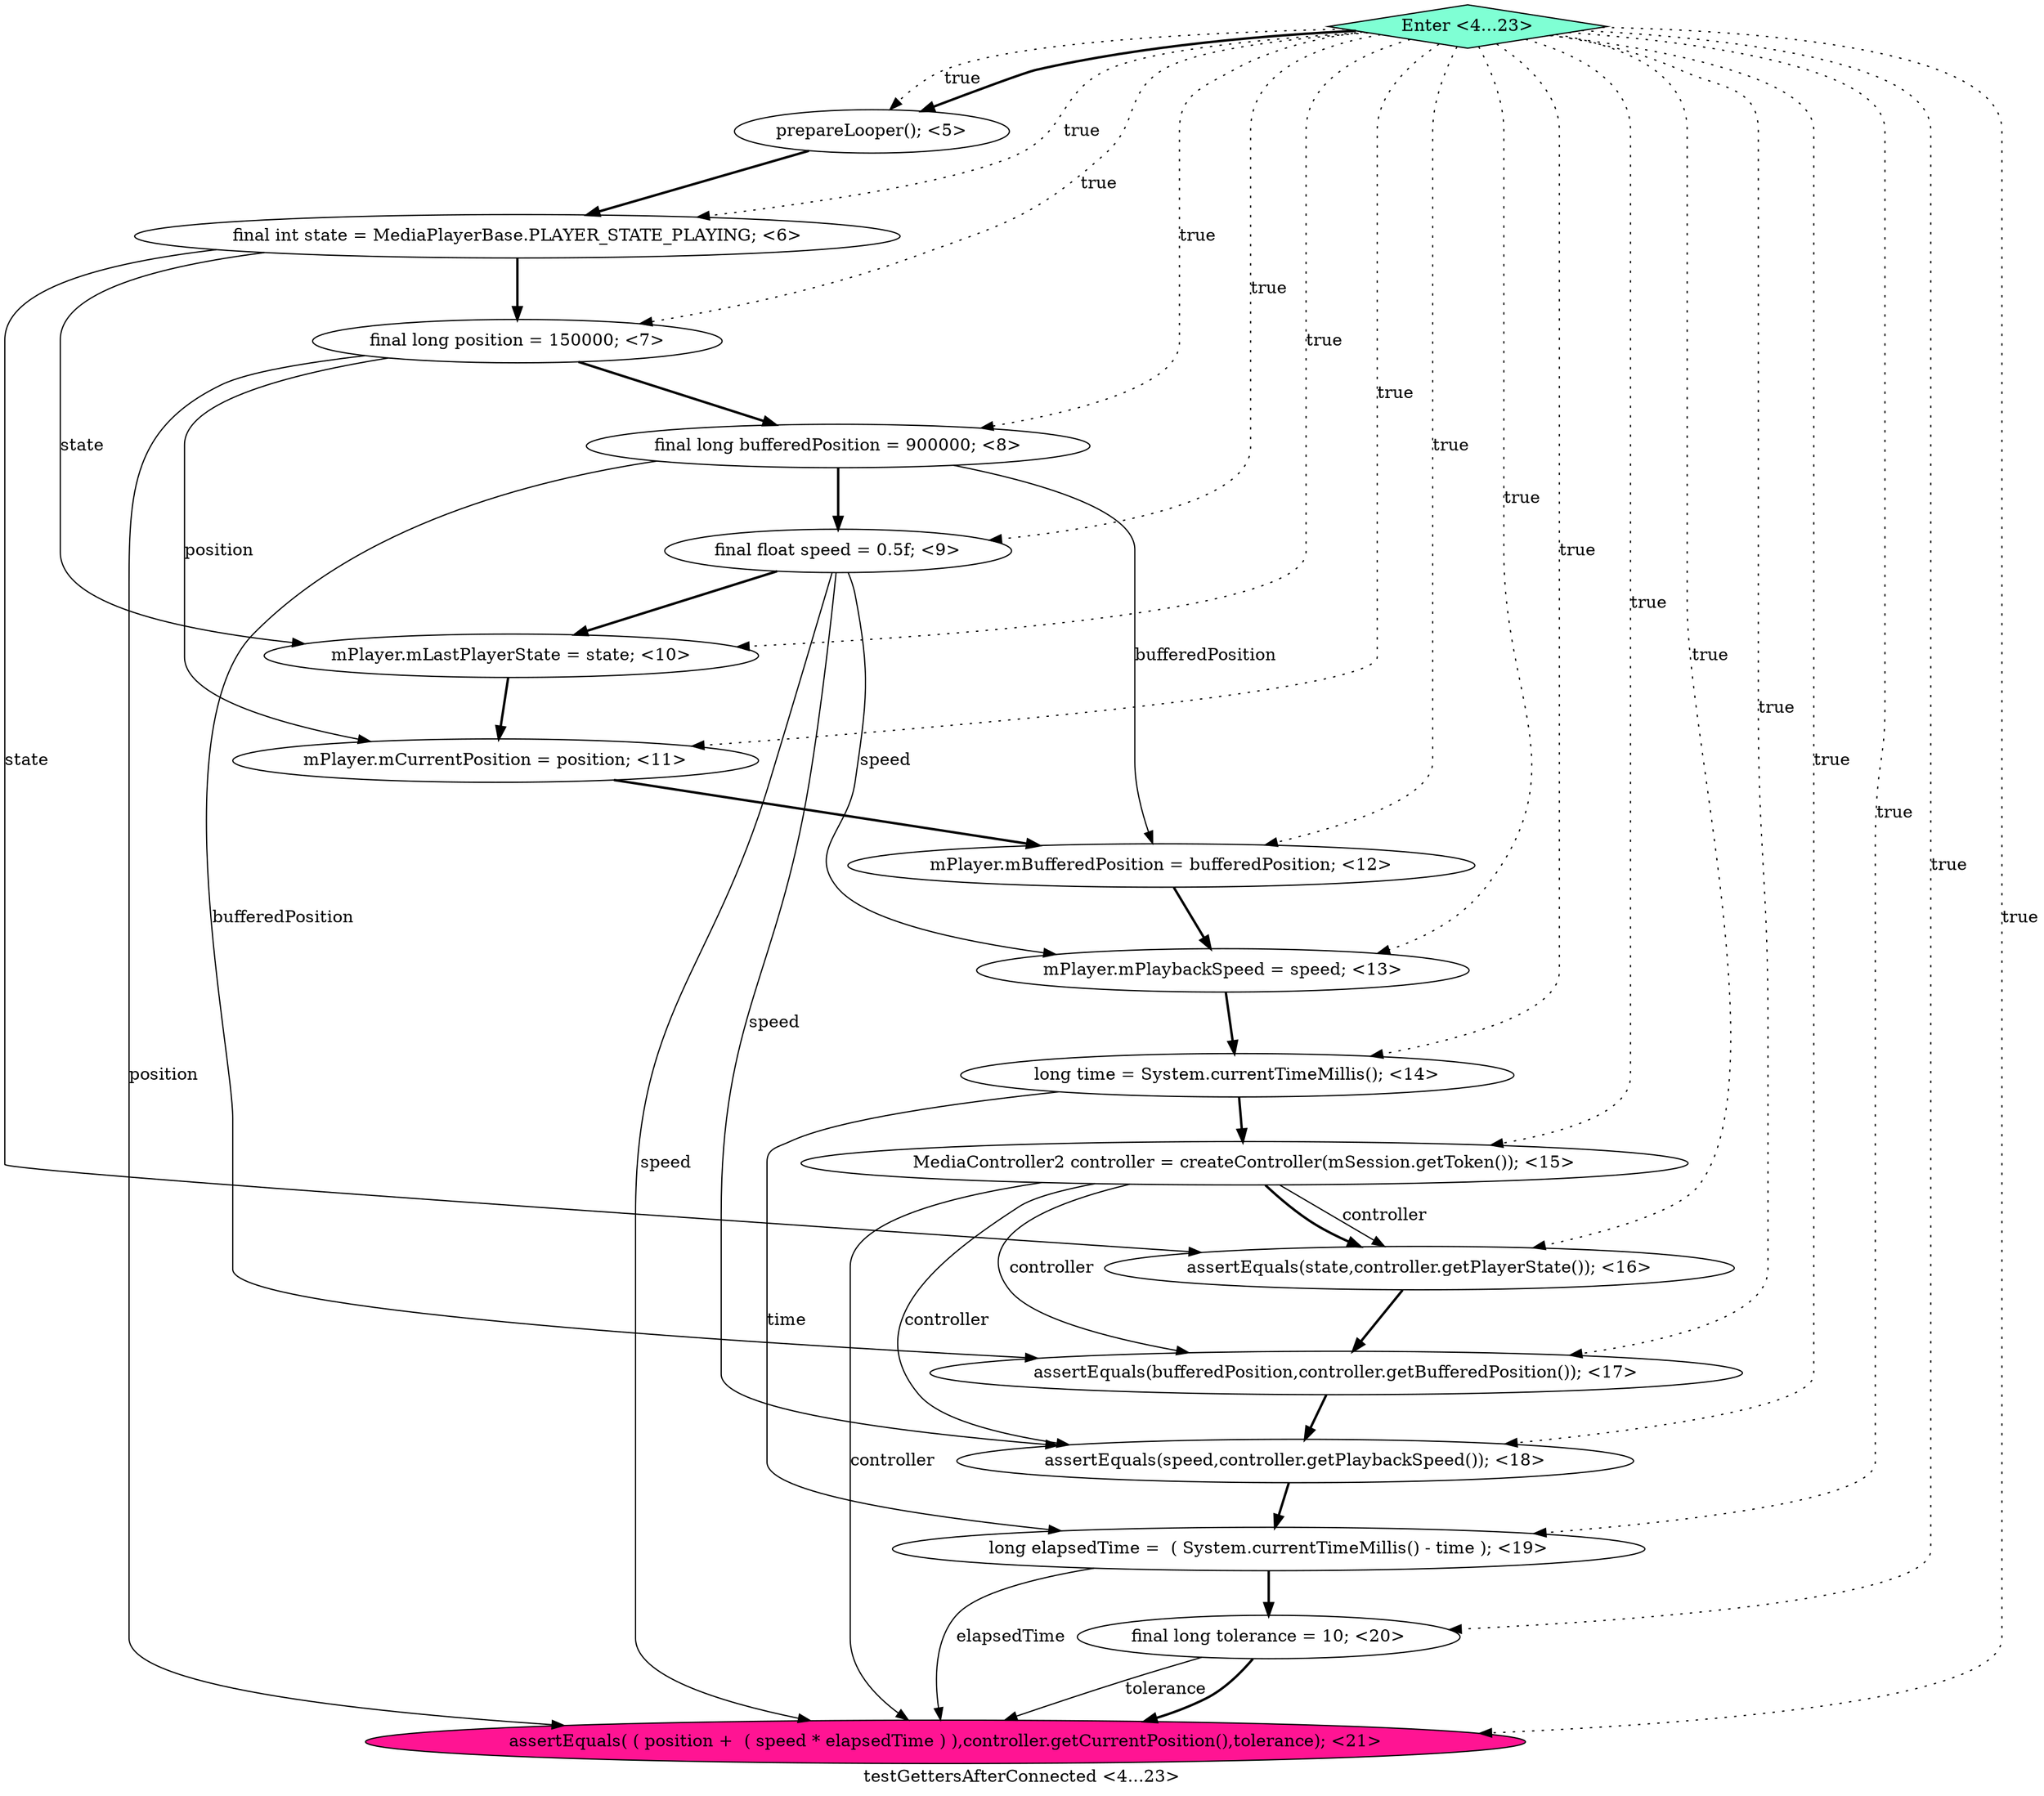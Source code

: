 digraph PDG {
label = "testGettersAfterConnected <4...23>";
0.4 [style = filled, label = "final float speed = 0.5f; <9>", fillcolor = white, shape = ellipse];
0.6 [style = filled, label = "mPlayer.mCurrentPosition = position; <11>", fillcolor = white, shape = ellipse];
0.8 [style = filled, label = "mPlayer.mPlaybackSpeed = speed; <13>", fillcolor = white, shape = ellipse];
0.16 [style = filled, label = "assertEquals( ( position +  ( speed * elapsedTime ) ),controller.getCurrentPosition(),tolerance); <21>", fillcolor = deeppink, shape = ellipse];
0.11 [style = filled, label = "assertEquals(state,controller.getPlayerState()); <16>", fillcolor = white, shape = ellipse];
0.13 [style = filled, label = "assertEquals(speed,controller.getPlaybackSpeed()); <18>", fillcolor = white, shape = ellipse];
0.12 [style = filled, label = "assertEquals(bufferedPosition,controller.getBufferedPosition()); <17>", fillcolor = white, shape = ellipse];
0.1 [style = filled, label = "final int state = MediaPlayerBase.PLAYER_STATE_PLAYING; <6>", fillcolor = white, shape = ellipse];
0.14 [style = filled, label = "long elapsedTime =  ( System.currentTimeMillis() - time ); <19>", fillcolor = white, shape = ellipse];
0.2 [style = filled, label = "final long position = 150000; <7>", fillcolor = white, shape = ellipse];
0.7 [style = filled, label = "mPlayer.mBufferedPosition = bufferedPosition; <12>", fillcolor = white, shape = ellipse];
0.9 [style = filled, label = "long time = System.currentTimeMillis(); <14>", fillcolor = white, shape = ellipse];
0.0 [style = filled, label = "prepareLooper(); <5>", fillcolor = white, shape = ellipse];
0.5 [style = filled, label = "mPlayer.mLastPlayerState = state; <10>", fillcolor = white, shape = ellipse];
0.10 [style = filled, label = "MediaController2 controller = createController(mSession.getToken()); <15>", fillcolor = white, shape = ellipse];
0.15 [style = filled, label = "final long tolerance = 10; <20>", fillcolor = white, shape = ellipse];
0.3 [style = filled, label = "final long bufferedPosition = 900000; <8>", fillcolor = white, shape = ellipse];
0.17 [style = filled, label = "Enter <4...23>", fillcolor = aquamarine, shape = diamond];
0.0 -> 0.1 [style = bold, label=""];
0.1 -> 0.2 [style = bold, label=""];
0.1 -> 0.5 [style = solid, label="state"];
0.1 -> 0.11 [style = solid, label="state"];
0.2 -> 0.3 [style = bold, label=""];
0.2 -> 0.6 [style = solid, label="position"];
0.2 -> 0.16 [style = solid, label="position"];
0.3 -> 0.4 [style = bold, label=""];
0.3 -> 0.7 [style = solid, label="bufferedPosition"];
0.3 -> 0.12 [style = solid, label="bufferedPosition"];
0.4 -> 0.5 [style = bold, label=""];
0.4 -> 0.8 [style = solid, label="speed"];
0.4 -> 0.13 [style = solid, label="speed"];
0.4 -> 0.16 [style = solid, label="speed"];
0.5 -> 0.6 [style = bold, label=""];
0.6 -> 0.7 [style = bold, label=""];
0.7 -> 0.8 [style = bold, label=""];
0.8 -> 0.9 [style = bold, label=""];
0.9 -> 0.10 [style = bold, label=""];
0.9 -> 0.14 [style = solid, label="time"];
0.10 -> 0.11 [style = solid, label="controller"];
0.10 -> 0.11 [style = bold, label=""];
0.10 -> 0.12 [style = solid, label="controller"];
0.10 -> 0.13 [style = solid, label="controller"];
0.10 -> 0.16 [style = solid, label="controller"];
0.11 -> 0.12 [style = bold, label=""];
0.12 -> 0.13 [style = bold, label=""];
0.13 -> 0.14 [style = bold, label=""];
0.14 -> 0.15 [style = bold, label=""];
0.14 -> 0.16 [style = solid, label="elapsedTime"];
0.15 -> 0.16 [style = solid, label="tolerance"];
0.15 -> 0.16 [style = bold, label=""];
0.17 -> 0.0 [style = dotted, label="true"];
0.17 -> 0.0 [style = bold, label=""];
0.17 -> 0.1 [style = dotted, label="true"];
0.17 -> 0.2 [style = dotted, label="true"];
0.17 -> 0.3 [style = dotted, label="true"];
0.17 -> 0.4 [style = dotted, label="true"];
0.17 -> 0.5 [style = dotted, label="true"];
0.17 -> 0.6 [style = dotted, label="true"];
0.17 -> 0.7 [style = dotted, label="true"];
0.17 -> 0.8 [style = dotted, label="true"];
0.17 -> 0.9 [style = dotted, label="true"];
0.17 -> 0.10 [style = dotted, label="true"];
0.17 -> 0.11 [style = dotted, label="true"];
0.17 -> 0.12 [style = dotted, label="true"];
0.17 -> 0.13 [style = dotted, label="true"];
0.17 -> 0.14 [style = dotted, label="true"];
0.17 -> 0.15 [style = dotted, label="true"];
0.17 -> 0.16 [style = dotted, label="true"];
}
